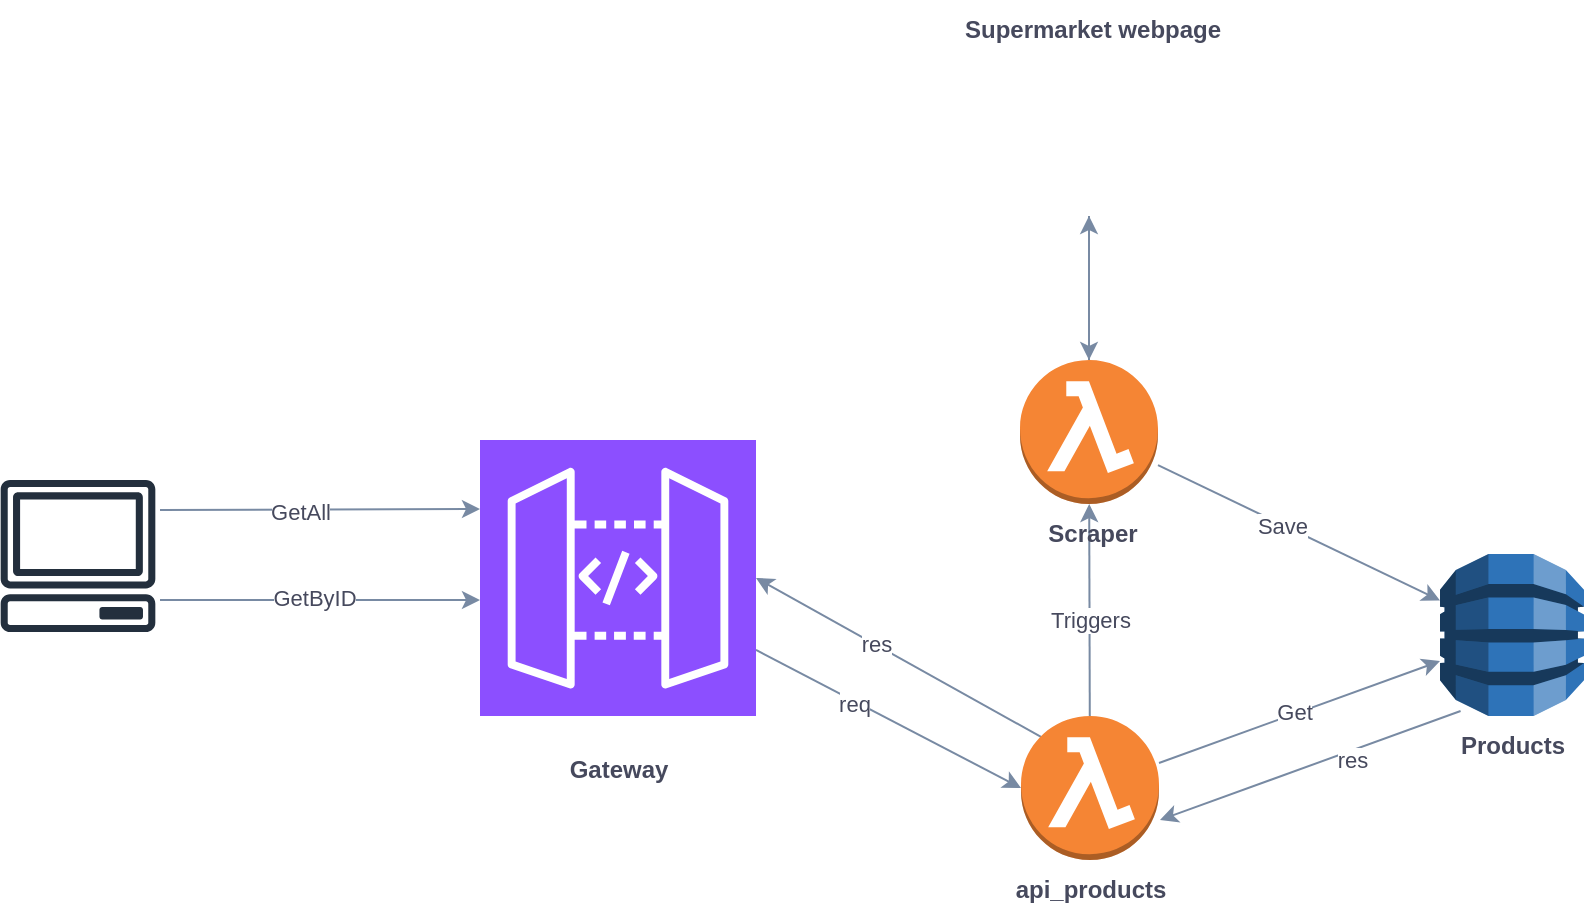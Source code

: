 <mxfile version="24.7.7">
  <diagram name="Página-1" id="Ru2hXGV1R4VPlF3D0_6N">
    <mxGraphModel dx="2107" dy="1769" grid="1" gridSize="10" guides="1" tooltips="1" connect="1" arrows="1" fold="1" page="1" pageScale="1" pageWidth="850" pageHeight="1100" math="0" shadow="0">
      <root>
        <mxCell id="0" />
        <mxCell id="1" parent="0" />
        <mxCell id="yVrEwRubiKl9XHpEtGzG-5" style="rounded=0;orthogonalLoop=1;jettySize=auto;html=1;strokeColor=#788AA3;fontColor=#46495D;fillColor=#B2C9AB;entryX=0;entryY=0.5;entryDx=0;entryDy=0;entryPerimeter=0;" edge="1" parent="1" source="yVrEwRubiKl9XHpEtGzG-1" target="yVrEwRubiKl9XHpEtGzG-2">
          <mxGeometry relative="1" as="geometry" />
        </mxCell>
        <mxCell id="yVrEwRubiKl9XHpEtGzG-25" value="req" style="edgeLabel;html=1;align=center;verticalAlign=middle;resizable=0;points=[];strokeColor=#788AA3;fontColor=#46495D;fillColor=#B2C9AB;" vertex="1" connectable="0" parent="yVrEwRubiKl9XHpEtGzG-5">
          <mxGeometry x="-0.251" y="-1" relative="1" as="geometry">
            <mxPoint as="offset" />
          </mxGeometry>
        </mxCell>
        <mxCell id="yVrEwRubiKl9XHpEtGzG-1" value="" style="sketch=0;points=[[0,0,0],[0.25,0,0],[0.5,0,0],[0.75,0,0],[1,0,0],[0,1,0],[0.25,1,0],[0.5,1,0],[0.75,1,0],[1,1,0],[0,0.25,0],[0,0.5,0],[0,0.75,0],[1,0.25,0],[1,0.5,0],[1,0.75,0]];outlineConnect=0;fontColor=#232F3E;fillColor=#8C4FFF;strokeColor=#ffffff;dashed=0;verticalLabelPosition=bottom;verticalAlign=top;align=center;html=1;fontSize=12;fontStyle=0;aspect=fixed;shape=mxgraph.aws4.resourceIcon;resIcon=mxgraph.aws4.api_gateway;" vertex="1" parent="1">
          <mxGeometry x="50" y="130" width="138" height="138" as="geometry" />
        </mxCell>
        <mxCell id="yVrEwRubiKl9XHpEtGzG-9" style="rounded=0;orthogonalLoop=1;jettySize=auto;html=1;strokeColor=#788AA3;fontColor=#46495D;fillColor=#B2C9AB;" edge="1" parent="1" source="yVrEwRubiKl9XHpEtGzG-2" target="yVrEwRubiKl9XHpEtGzG-3">
          <mxGeometry relative="1" as="geometry" />
        </mxCell>
        <mxCell id="yVrEwRubiKl9XHpEtGzG-24" value="Triggers" style="edgeLabel;html=1;align=center;verticalAlign=middle;resizable=0;points=[];strokeColor=#788AA3;fontColor=#46495D;fillColor=#B2C9AB;" vertex="1" connectable="0" parent="yVrEwRubiKl9XHpEtGzG-9">
          <mxGeometry x="-0.208" relative="1" as="geometry">
            <mxPoint y="-6" as="offset" />
          </mxGeometry>
        </mxCell>
        <mxCell id="yVrEwRubiKl9XHpEtGzG-11" style="rounded=0;orthogonalLoop=1;jettySize=auto;html=1;strokeColor=#788AA3;fontColor=#46495D;fillColor=#B2C9AB;entryX=1;entryY=0.5;entryDx=0;entryDy=0;entryPerimeter=0;exitX=0.145;exitY=0.145;exitDx=0;exitDy=0;exitPerimeter=0;" edge="1" parent="1" source="yVrEwRubiKl9XHpEtGzG-2" target="yVrEwRubiKl9XHpEtGzG-1">
          <mxGeometry relative="1" as="geometry" />
        </mxCell>
        <mxCell id="yVrEwRubiKl9XHpEtGzG-26" value="res" style="edgeLabel;html=1;align=center;verticalAlign=middle;resizable=0;points=[];strokeColor=#788AA3;fontColor=#46495D;fillColor=#B2C9AB;" vertex="1" connectable="0" parent="yVrEwRubiKl9XHpEtGzG-11">
          <mxGeometry x="0.167" y="-1" relative="1" as="geometry">
            <mxPoint as="offset" />
          </mxGeometry>
        </mxCell>
        <mxCell id="yVrEwRubiKl9XHpEtGzG-18" style="rounded=0;orthogonalLoop=1;jettySize=auto;html=1;strokeColor=#788AA3;fontColor=#46495D;fillColor=#B2C9AB;" edge="1" parent="1" source="yVrEwRubiKl9XHpEtGzG-2" target="yVrEwRubiKl9XHpEtGzG-12">
          <mxGeometry relative="1" as="geometry" />
        </mxCell>
        <mxCell id="yVrEwRubiKl9XHpEtGzG-27" value="" style="edgeLabel;html=1;align=center;verticalAlign=middle;resizable=0;points=[];strokeColor=#788AA3;fontColor=#46495D;fillColor=#B2C9AB;" vertex="1" connectable="0" parent="yVrEwRubiKl9XHpEtGzG-18">
          <mxGeometry x="-0.072" y="2" relative="1" as="geometry">
            <mxPoint as="offset" />
          </mxGeometry>
        </mxCell>
        <mxCell id="yVrEwRubiKl9XHpEtGzG-29" value="Get" style="edgeLabel;html=1;align=center;verticalAlign=middle;resizable=0;points=[];strokeColor=#788AA3;fontColor=#46495D;fillColor=#B2C9AB;" vertex="1" connectable="0" parent="yVrEwRubiKl9XHpEtGzG-18">
          <mxGeometry x="-0.034" y="1" relative="1" as="geometry">
            <mxPoint as="offset" />
          </mxGeometry>
        </mxCell>
        <mxCell id="yVrEwRubiKl9XHpEtGzG-2" value="" style="outlineConnect=0;dashed=0;verticalLabelPosition=bottom;verticalAlign=top;align=center;html=1;shape=mxgraph.aws3.lambda_function;fillColor=#F58534;gradientColor=none;strokeColor=#788AA3;fontColor=#46495D;" vertex="1" parent="1">
          <mxGeometry x="320.5" y="268" width="69" height="72" as="geometry" />
        </mxCell>
        <mxCell id="yVrEwRubiKl9XHpEtGzG-15" style="rounded=0;orthogonalLoop=1;jettySize=auto;html=1;strokeColor=#788AA3;fontColor=#46495D;fillColor=#B2C9AB;" edge="1" parent="1" source="yVrEwRubiKl9XHpEtGzG-3" target="yVrEwRubiKl9XHpEtGzG-12">
          <mxGeometry relative="1" as="geometry" />
        </mxCell>
        <mxCell id="yVrEwRubiKl9XHpEtGzG-28" value="Save" style="edgeLabel;html=1;align=center;verticalAlign=middle;resizable=0;points=[];strokeColor=#788AA3;fontColor=#46495D;fillColor=#B2C9AB;" vertex="1" connectable="0" parent="yVrEwRubiKl9XHpEtGzG-15">
          <mxGeometry x="-0.123" y="-1" relative="1" as="geometry">
            <mxPoint as="offset" />
          </mxGeometry>
        </mxCell>
        <mxCell id="yVrEwRubiKl9XHpEtGzG-21" style="rounded=0;orthogonalLoop=1;jettySize=auto;html=1;strokeColor=#788AA3;fontColor=#46495D;fillColor=#B2C9AB;" edge="1" parent="1" source="yVrEwRubiKl9XHpEtGzG-3" target="yVrEwRubiKl9XHpEtGzG-20">
          <mxGeometry relative="1" as="geometry" />
        </mxCell>
        <mxCell id="yVrEwRubiKl9XHpEtGzG-3" value="" style="outlineConnect=0;dashed=0;verticalLabelPosition=bottom;verticalAlign=top;align=center;html=1;shape=mxgraph.aws3.lambda_function;fillColor=#F58534;gradientColor=none;strokeColor=#788AA3;fontColor=#46495D;" vertex="1" parent="1">
          <mxGeometry x="320" y="90" width="69" height="72" as="geometry" />
        </mxCell>
        <mxCell id="yVrEwRubiKl9XHpEtGzG-4" value="&lt;b&gt;api_products&lt;/b&gt;" style="text;html=1;align=center;verticalAlign=middle;resizable=0;points=[];autosize=1;strokeColor=none;fillColor=none;fontColor=#46495D;" vertex="1" parent="1">
          <mxGeometry x="304.5" y="340" width="100" height="30" as="geometry" />
        </mxCell>
        <mxCell id="yVrEwRubiKl9XHpEtGzG-8" value="&lt;b&gt;Scraper&lt;/b&gt;" style="text;html=1;align=center;verticalAlign=middle;resizable=0;points=[];autosize=1;strokeColor=none;fillColor=none;fontColor=#46495D;" vertex="1" parent="1">
          <mxGeometry x="320.5" y="162" width="70" height="30" as="geometry" />
        </mxCell>
        <mxCell id="yVrEwRubiKl9XHpEtGzG-10" value="&lt;b&gt;Gateway&lt;/b&gt;" style="text;html=1;align=center;verticalAlign=middle;resizable=0;points=[];autosize=1;strokeColor=none;fillColor=none;fontColor=#46495D;" vertex="1" parent="1">
          <mxGeometry x="84" y="280" width="70" height="30" as="geometry" />
        </mxCell>
        <mxCell id="yVrEwRubiKl9XHpEtGzG-12" value="" style="outlineConnect=0;dashed=0;verticalLabelPosition=bottom;verticalAlign=top;align=center;html=1;shape=mxgraph.aws3.dynamo_db;fillColor=#2E73B8;gradientColor=none;strokeColor=#788AA3;fontColor=#46495D;" vertex="1" parent="1">
          <mxGeometry x="530" y="187" width="72" height="81" as="geometry" />
        </mxCell>
        <mxCell id="yVrEwRubiKl9XHpEtGzG-16" value="&lt;b&gt;Products&lt;/b&gt;" style="text;html=1;align=center;verticalAlign=middle;resizable=0;points=[];autosize=1;strokeColor=none;fillColor=none;fontColor=#46495D;" vertex="1" parent="1">
          <mxGeometry x="526" y="268" width="80" height="30" as="geometry" />
        </mxCell>
        <mxCell id="yVrEwRubiKl9XHpEtGzG-17" style="rounded=0;orthogonalLoop=1;jettySize=auto;html=1;strokeColor=#788AA3;fontColor=#46495D;fillColor=#B2C9AB;exitX=0.143;exitY=0.969;exitDx=0;exitDy=0;exitPerimeter=0;" edge="1" parent="1" source="yVrEwRubiKl9XHpEtGzG-12">
          <mxGeometry relative="1" as="geometry">
            <mxPoint x="390" y="320" as="targetPoint" />
          </mxGeometry>
        </mxCell>
        <mxCell id="yVrEwRubiKl9XHpEtGzG-31" value="res" style="edgeLabel;html=1;align=center;verticalAlign=middle;resizable=0;points=[];strokeColor=#788AA3;fontColor=#46495D;fillColor=#B2C9AB;" vertex="1" connectable="0" parent="yVrEwRubiKl9XHpEtGzG-17">
          <mxGeometry x="-0.261" y="4" relative="1" as="geometry">
            <mxPoint as="offset" />
          </mxGeometry>
        </mxCell>
        <mxCell id="yVrEwRubiKl9XHpEtGzG-22" style="rounded=0;orthogonalLoop=1;jettySize=auto;html=1;strokeColor=#788AA3;fontColor=#46495D;fillColor=#B2C9AB;" edge="1" parent="1" source="yVrEwRubiKl9XHpEtGzG-20" target="yVrEwRubiKl9XHpEtGzG-3">
          <mxGeometry relative="1" as="geometry" />
        </mxCell>
        <mxCell id="yVrEwRubiKl9XHpEtGzG-20" value="" style="shape=image;html=1;verticalAlign=top;verticalLabelPosition=bottom;labelBackgroundColor=#ffffff;imageAspect=0;aspect=fixed;image=https://cdn1.iconfinder.com/data/icons/social-media-vol-3/24/_wordpress-128.png;strokeColor=#788AA3;fontColor=#46495D;fillColor=#B2C9AB;" vertex="1" parent="1">
          <mxGeometry x="314.5" y="-62" width="80" height="80" as="geometry" />
        </mxCell>
        <mxCell id="yVrEwRubiKl9XHpEtGzG-23" value="&lt;b&gt;Supermarket webpage&lt;/b&gt;" style="text;html=1;align=center;verticalAlign=middle;resizable=0;points=[];autosize=1;strokeColor=none;fillColor=none;fontColor=#46495D;" vertex="1" parent="1">
          <mxGeometry x="280.5" y="-90" width="150" height="30" as="geometry" />
        </mxCell>
        <mxCell id="yVrEwRubiKl9XHpEtGzG-36" style="rounded=0;orthogonalLoop=1;jettySize=auto;html=1;strokeColor=#788AA3;fontColor=#46495D;fillColor=#B2C9AB;" edge="1" parent="1">
          <mxGeometry relative="1" as="geometry">
            <mxPoint x="-110" y="210" as="sourcePoint" />
            <mxPoint x="50" y="210" as="targetPoint" />
          </mxGeometry>
        </mxCell>
        <mxCell id="yVrEwRubiKl9XHpEtGzG-37" value="GetByID" style="edgeLabel;html=1;align=center;verticalAlign=middle;resizable=0;points=[];strokeColor=#788AA3;fontColor=#46495D;fillColor=#B2C9AB;" vertex="1" connectable="0" parent="yVrEwRubiKl9XHpEtGzG-36">
          <mxGeometry x="-0.036" y="1" relative="1" as="geometry">
            <mxPoint as="offset" />
          </mxGeometry>
        </mxCell>
        <mxCell id="yVrEwRubiKl9XHpEtGzG-33" value="" style="sketch=0;outlineConnect=0;fontColor=#232F3E;gradientColor=none;fillColor=#232F3D;strokeColor=none;dashed=0;verticalLabelPosition=bottom;verticalAlign=top;align=center;html=1;fontSize=12;fontStyle=0;aspect=fixed;pointerEvents=1;shape=mxgraph.aws4.client;" vertex="1" parent="1">
          <mxGeometry x="-190" y="150" width="78" height="76" as="geometry" />
        </mxCell>
        <mxCell id="yVrEwRubiKl9XHpEtGzG-34" style="rounded=0;orthogonalLoop=1;jettySize=auto;html=1;entryX=0;entryY=0.25;entryDx=0;entryDy=0;entryPerimeter=0;strokeColor=#788AA3;fontColor=#46495D;fillColor=#B2C9AB;" edge="1" parent="1" target="yVrEwRubiKl9XHpEtGzG-1">
          <mxGeometry relative="1" as="geometry">
            <mxPoint x="-110" y="165" as="sourcePoint" />
          </mxGeometry>
        </mxCell>
        <mxCell id="yVrEwRubiKl9XHpEtGzG-35" value="GetAll" style="edgeLabel;html=1;align=center;verticalAlign=middle;resizable=0;points=[];strokeColor=#788AA3;fontColor=#46495D;fillColor=#B2C9AB;" vertex="1" connectable="0" parent="yVrEwRubiKl9XHpEtGzG-34">
          <mxGeometry x="-0.122" y="-1" relative="1" as="geometry">
            <mxPoint as="offset" />
          </mxGeometry>
        </mxCell>
      </root>
    </mxGraphModel>
  </diagram>
</mxfile>
